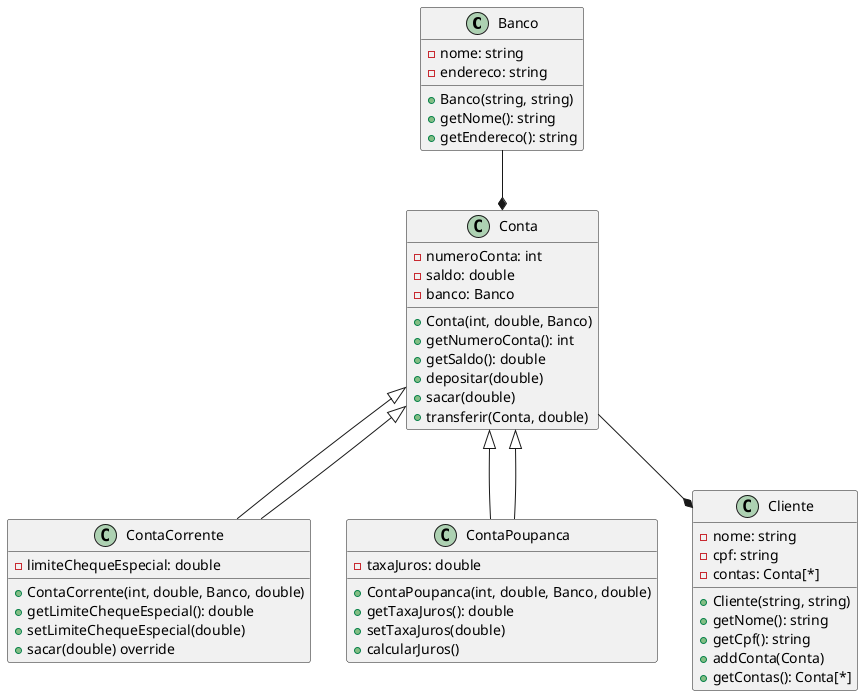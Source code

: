 @startuml Banco 

class Banco {
  - nome: string
  - endereco: string
  + Banco(string, string)
  + getNome(): string
  + getEndereco(): string
}

class Conta {
  - numeroConta: int
  - saldo: double
  - banco: Banco
  + Conta(int, double, Banco)
  + getNumeroConta(): int
  + getSaldo(): double
  + depositar(double)
  + sacar(double)
  + transferir(Conta, double)
}

class ContaCorrente extends Conta {
  - limiteChequeEspecial: double
  + ContaCorrente(int, double, Banco, double)
  + getLimiteChequeEspecial(): double
  + setLimiteChequeEspecial(double)
  + sacar(double) override
}

class ContaPoupanca extends Conta {
  - taxaJuros: double
  + ContaPoupanca(int, double, Banco, double)
  + getTaxaJuros(): double
  + setTaxaJuros(double)
  + calcularJuros()
}

class Cliente {
  - nome: string
  - cpf: string
  - contas: Conta[*]
  + Cliente(string, string)
  + getNome(): string
  + getCpf(): string
  + addConta(Conta)
  + getContas(): Conta[*]
}

Banco --* Conta
Conta --* Cliente
ContaCorrente --|> Conta
ContaPoupanca --|> Conta
@enduml